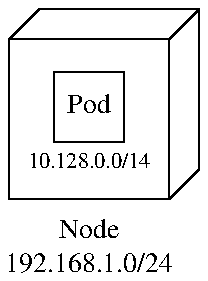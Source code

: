 .PS
r = .15
pi = atan2(0, -1)
c = sin(pi/4)
off = .15
box "Pod" ht .35 wid .35
"\v'.6v'\s-210.128.0.0/14\s0" at last box.s
box ht .8 wid .8 at last box + (0,-.06)
"Node" "192.168.1.0/24" at last box.s + (0, -.25)
P1: last box.nw + (off, off)
P2: last box.ne + (off, off)
P3: last box.se + (off, off)
line from P1 to P2 to P3
line from last box.nw to P1
line from last box.ne to P2
line from last box.se to P3
.PE

